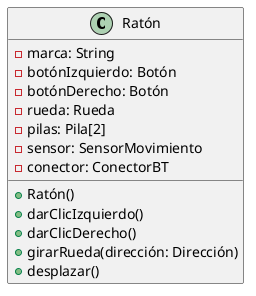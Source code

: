 @startuml
class Ratón{
- marca: String
- botónIzquierdo: Botón
- botónDerecho: Botón
- rueda: Rueda
- pilas: Pila[2]
- sensor: SensorMovimiento
- conector: ConectorBT
+ Ratón()
+ darClicIzquierdo()
+ darClicDerecho()
+ girarRueda(dirección: Dirección)
+ desplazar()

}

@enduml